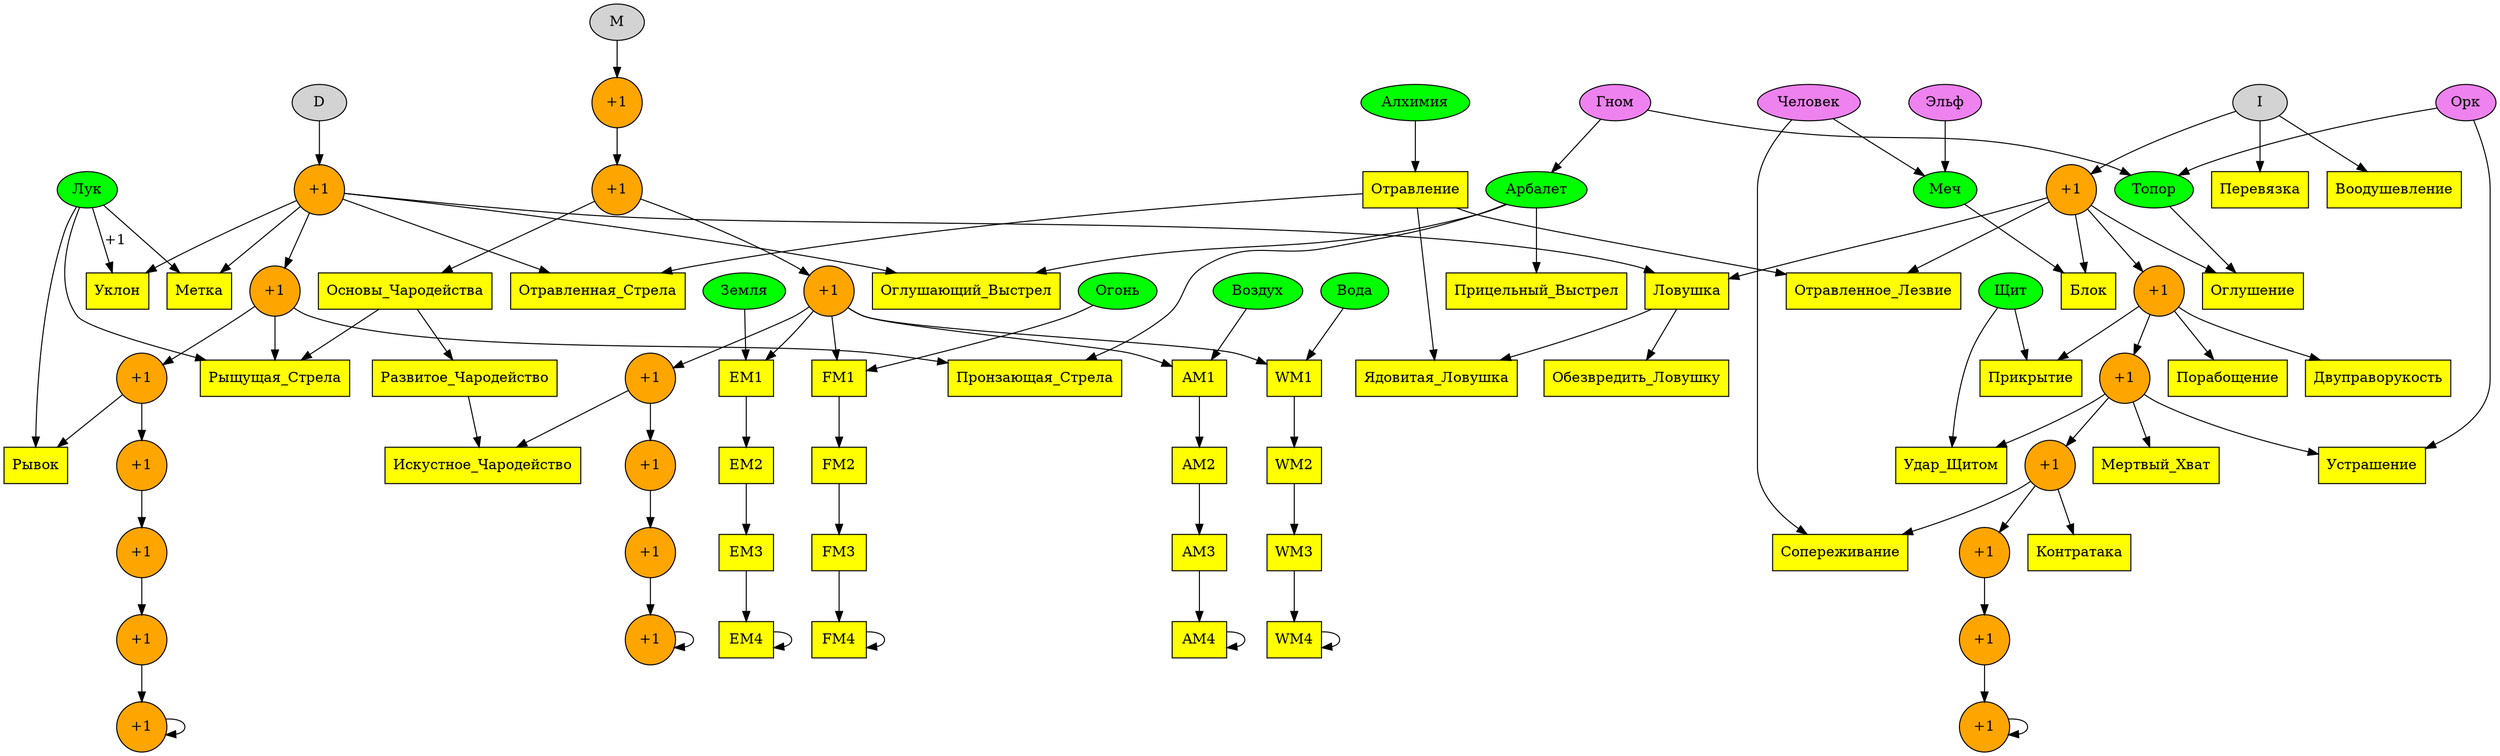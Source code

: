 strict digraph rpg {
	node [style=filled]
	D I M
	node [fillcolor=green]
	Лук Арбалет Алхимия Огонь Вода Земля Воздух Меч Топор Щит
	node [fillcolor=violet]
	Человек Гном Эльф Орк
	node [label="+1", style=filled, shape=circle, fillcolor=orange, color=black]
	D -> D1 -> D2 -> D3 -> D4 -> D5 -> D6 -> D7 -> D7
	M -> M1 -> M2 -> M3 -> M4 -> M5 -> M6 -> M7 -> M7
	I -> I1 -> I2 -> I3 -> I4 -> I5 -> I6 -> I7 -> I7
	node [label="\N", shape=box, fillcolor=yellow]
	Человек -> Меч
	Человек -> Сопереживание
	Эльф -> Меч
	Гном -> Топор
	Гном -> Арбалет
	Орк -> Топор
	Орк -> Устрашение
	D1 -> Отравленная_Стрела
	D1 -> Метка
	D1 -> Уклон
	D1 -> Ловушка
	D1 -> Оглушающий_Выстрел
	D2 -> Рыщущая_Стрела
	D2 -> Пронзающая_Стрела
	D3 -> Рывок
	M2 -> Основы_Чародейства -> Развитое_Чародейство -> Искустное_Чародейство
	Основы_Чародейства -> Рыщущая_Стрела
	M4 -> Искустное_Чародейство
	M3 -> FM1
	M3 -> WM1
	M3 -> EM1
	M3 -> AM1
	Огонь -> FM1
	Вода -> WM1
	Земля -> EM1
	Воздух -> AM1
	FM1 -> FM2 -> FM3 -> FM4 -> FM4
	WM1 -> WM2 -> WM3 -> WM4 -> WM4
	EM1 -> EM2 -> EM3 -> EM4 -> EM4
	AM1 -> AM2 -> AM3 -> AM4 -> AM4
	Лук -> Метка
	Лук -> Уклон [label="+1"]
	Лук -> Рывок
	Лук -> Рыщущая_Стрела
	Арбалет -> Прицельный_Выстрел
	Арбалет -> Оглушающий_Выстрел
	Арбалет -> Пронзающая_Стрела
	Алхимия -> Отравление
	Отравление -> Отравленная_Стрела
	Отравление -> Ядовитая_Ловушка
	Отравление -> Отравленное_Лезвие
	I -> Перевязка
	I -> Воодушевление
	I1 -> Блок
	I1 -> Оглушение
	I1 -> Ловушка
	I1 -> Отравленное_Лезвие
	I2 -> Порабощение
	I2 -> Двуправорукость
	I2 -> Прикрытие
	I3 -> Устрашение
	I3 -> Мертвый_Хват
	I3 -> Удар_Щитом
	I4 -> Сопереживание
	I4 -> Контратака
	Меч -> Блок
	Топор -> Оглушение
	Щит -> Прикрытие
	Щит -> Удар_Щитом
	Ловушка -> Обезвредить_Ловушку
	Ловушка -> Ядовитая_Ловушка
}
